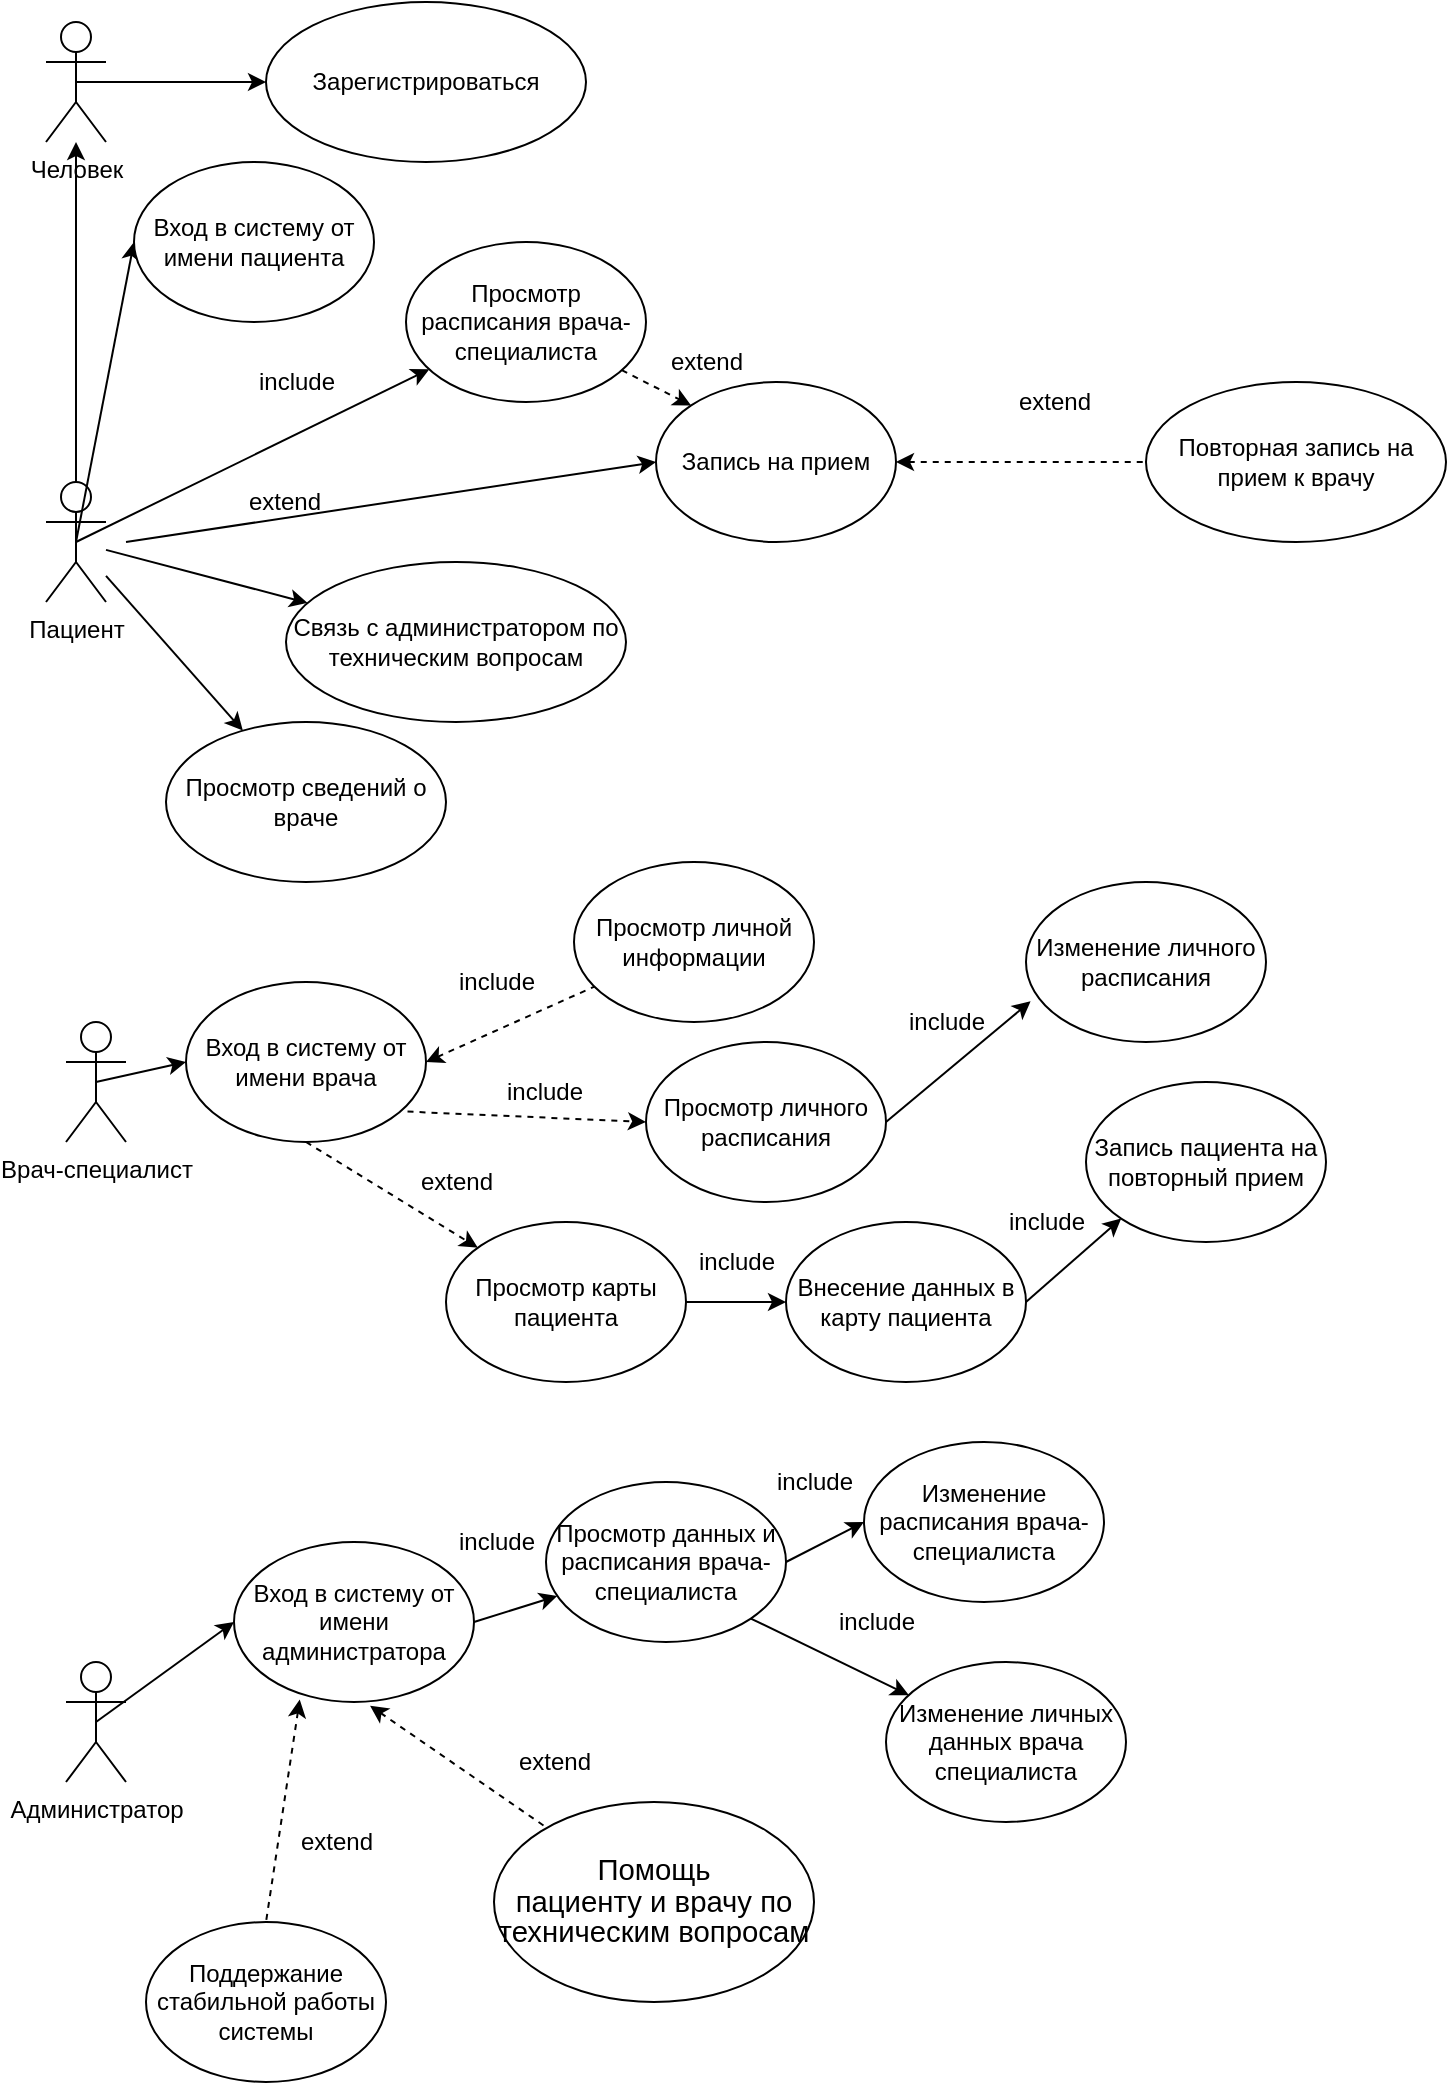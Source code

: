 <mxfile version="13.8.1" type="github">
  <diagram id="kdbvxzHxcspiHncA5dtV" name="Page-1">
    <mxGraphModel dx="748" dy="426" grid="1" gridSize="10" guides="1" tooltips="1" connect="1" arrows="1" fold="1" page="1" pageScale="1" pageWidth="827" pageHeight="1169" math="0" shadow="0">
      <root>
        <mxCell id="0" />
        <mxCell id="1" parent="0" />
        <mxCell id="ZQ9a8AEzVLyqdegR4RIP-1" value="Человек" style="shape=umlActor;verticalLabelPosition=bottom;verticalAlign=top;html=1;outlineConnect=0;" parent="1" vertex="1">
          <mxGeometry x="30" y="40" width="30" height="60" as="geometry" />
        </mxCell>
        <mxCell id="ZQ9a8AEzVLyqdegR4RIP-3" value="" style="endArrow=classic;html=1;exitX=0.5;exitY=0.5;exitDx=0;exitDy=0;exitPerimeter=0;" parent="1" source="ZQ9a8AEzVLyqdegR4RIP-1" target="ZQ9a8AEzVLyqdegR4RIP-4" edge="1">
          <mxGeometry width="50" height="50" relative="1" as="geometry">
            <mxPoint x="390" y="110" as="sourcePoint" />
            <mxPoint x="180" y="70" as="targetPoint" />
          </mxGeometry>
        </mxCell>
        <mxCell id="ZQ9a8AEzVLyqdegR4RIP-4" value="Зарегистрироваться" style="ellipse;whiteSpace=wrap;html=1;" parent="1" vertex="1">
          <mxGeometry x="140" y="30" width="160" height="80" as="geometry" />
        </mxCell>
        <mxCell id="ZQ9a8AEzVLyqdegR4RIP-5" value="Пациент" style="shape=umlActor;verticalLabelPosition=bottom;verticalAlign=top;html=1;outlineConnect=0;" parent="1" vertex="1">
          <mxGeometry x="30" y="270" width="30" height="60" as="geometry" />
        </mxCell>
        <mxCell id="ZQ9a8AEzVLyqdegR4RIP-6" value="" style="endArrow=classic;html=1;exitX=0.5;exitY=0.5;exitDx=0;exitDy=0;exitPerimeter=0;entryX=0;entryY=0.5;entryDx=0;entryDy=0;" parent="1" source="ZQ9a8AEzVLyqdegR4RIP-5" target="ZQ9a8AEzVLyqdegR4RIP-7" edge="1">
          <mxGeometry width="50" height="50" relative="1" as="geometry">
            <mxPoint x="90" y="320" as="sourcePoint" />
            <mxPoint x="250" y="298" as="targetPoint" />
          </mxGeometry>
        </mxCell>
        <mxCell id="ZQ9a8AEzVLyqdegR4RIP-7" value="Вход в систему от имени пациента" style="ellipse;whiteSpace=wrap;html=1;" parent="1" vertex="1">
          <mxGeometry x="74" y="110" width="120" height="80" as="geometry" />
        </mxCell>
        <mxCell id="ZQ9a8AEzVLyqdegR4RIP-10" value="Просмотр расписания врача-специалиста" style="ellipse;whiteSpace=wrap;html=1;" parent="1" vertex="1">
          <mxGeometry x="210" y="150" width="120" height="80" as="geometry" />
        </mxCell>
        <mxCell id="ZQ9a8AEzVLyqdegR4RIP-13" value="Запись на прием" style="ellipse;whiteSpace=wrap;html=1;" parent="1" vertex="1">
          <mxGeometry x="335" y="220" width="120" height="80" as="geometry" />
        </mxCell>
        <mxCell id="ZQ9a8AEzVLyqdegR4RIP-14" value="Просмотр сведений о враче&lt;br&gt;" style="ellipse;whiteSpace=wrap;html=1;" parent="1" vertex="1">
          <mxGeometry x="90" y="390" width="140" height="80" as="geometry" />
        </mxCell>
        <mxCell id="ZQ9a8AEzVLyqdegR4RIP-17" value="Повторная запись на прием к врачу" style="ellipse;whiteSpace=wrap;html=1;" parent="1" vertex="1">
          <mxGeometry x="580" y="220" width="150" height="80" as="geometry" />
        </mxCell>
        <mxCell id="ZQ9a8AEzVLyqdegR4RIP-18" value="Связь с администратором по техническим вопросам" style="ellipse;whiteSpace=wrap;html=1;" parent="1" vertex="1">
          <mxGeometry x="150" y="310" width="170" height="80" as="geometry" />
        </mxCell>
        <mxCell id="ZQ9a8AEzVLyqdegR4RIP-20" value="Врач-специалист" style="shape=umlActor;verticalLabelPosition=bottom;verticalAlign=top;html=1;outlineConnect=0;" parent="1" vertex="1">
          <mxGeometry x="40" y="540" width="30" height="60" as="geometry" />
        </mxCell>
        <mxCell id="ZQ9a8AEzVLyqdegR4RIP-22" value="Вход в систему от имени врача" style="ellipse;whiteSpace=wrap;html=1;" parent="1" vertex="1">
          <mxGeometry x="100" y="520" width="120" height="80" as="geometry" />
        </mxCell>
        <mxCell id="ZQ9a8AEzVLyqdegR4RIP-23" value="" style="endArrow=none;dashed=1;html=1;exitX=1;exitY=0.5;exitDx=0;exitDy=0;endFill=0;startArrow=classic;startFill=1;" parent="1" source="ZQ9a8AEzVLyqdegR4RIP-22" target="ZQ9a8AEzVLyqdegR4RIP-24" edge="1">
          <mxGeometry width="50" height="50" relative="1" as="geometry">
            <mxPoint x="390" y="670" as="sourcePoint" />
            <mxPoint x="370" y="630" as="targetPoint" />
          </mxGeometry>
        </mxCell>
        <mxCell id="ZQ9a8AEzVLyqdegR4RIP-24" value="Просмотр личной информации" style="ellipse;whiteSpace=wrap;html=1;" parent="1" vertex="1">
          <mxGeometry x="294" y="460" width="120" height="80" as="geometry" />
        </mxCell>
        <mxCell id="ZQ9a8AEzVLyqdegR4RIP-26" value="" style="endArrow=classic;dashed=1;html=1;exitX=0.5;exitY=1;exitDx=0;exitDy=0;endFill=1;startArrow=none;startFill=0;" parent="1" source="ZQ9a8AEzVLyqdegR4RIP-22" target="ZQ9a8AEzVLyqdegR4RIP-27" edge="1">
          <mxGeometry width="50" height="50" relative="1" as="geometry">
            <mxPoint x="390" y="750" as="sourcePoint" />
            <mxPoint x="240" y="790" as="targetPoint" />
          </mxGeometry>
        </mxCell>
        <mxCell id="ZQ9a8AEzVLyqdegR4RIP-27" value="Просмотр карты пациента" style="ellipse;whiteSpace=wrap;html=1;" parent="1" vertex="1">
          <mxGeometry x="230" y="640" width="120" height="80" as="geometry" />
        </mxCell>
        <mxCell id="ZQ9a8AEzVLyqdegR4RIP-30" value="Внесение данных в карту пациента" style="ellipse;whiteSpace=wrap;html=1;" parent="1" vertex="1">
          <mxGeometry x="400" y="640" width="120" height="80" as="geometry" />
        </mxCell>
        <mxCell id="ZQ9a8AEzVLyqdegR4RIP-32" value="Просмотр личного расписания" style="ellipse;whiteSpace=wrap;html=1;" parent="1" vertex="1">
          <mxGeometry x="330" y="550" width="120" height="80" as="geometry" />
        </mxCell>
        <mxCell id="ZQ9a8AEzVLyqdegR4RIP-35" value="Изменение личного расписания" style="ellipse;whiteSpace=wrap;html=1;" parent="1" vertex="1">
          <mxGeometry x="520" y="470" width="120" height="80" as="geometry" />
        </mxCell>
        <mxCell id="p5N6be4la8yaBBw_UBMg-2" value="Запись пациента на повторный прием" style="ellipse;whiteSpace=wrap;html=1;" vertex="1" parent="1">
          <mxGeometry x="550" y="570" width="120" height="80" as="geometry" />
        </mxCell>
        <mxCell id="p5N6be4la8yaBBw_UBMg-3" value="Администратор" style="shape=umlActor;verticalLabelPosition=bottom;verticalAlign=top;html=1;outlineConnect=0;" vertex="1" parent="1">
          <mxGeometry x="40" y="860" width="30" height="60" as="geometry" />
        </mxCell>
        <mxCell id="p5N6be4la8yaBBw_UBMg-11" value="Вход в систему от имени администратора" style="ellipse;whiteSpace=wrap;html=1;" vertex="1" parent="1">
          <mxGeometry x="124" y="800" width="120" height="80" as="geometry" />
        </mxCell>
        <mxCell id="p5N6be4la8yaBBw_UBMg-14" value="" style="endArrow=classic;html=1;exitX=0.5;exitY=0.5;exitDx=0;exitDy=0;exitPerimeter=0;entryX=0;entryY=0.5;entryDx=0;entryDy=0;" edge="1" parent="1" source="ZQ9a8AEzVLyqdegR4RIP-20" target="ZQ9a8AEzVLyqdegR4RIP-22">
          <mxGeometry width="50" height="50" relative="1" as="geometry">
            <mxPoint x="370" y="600" as="sourcePoint" />
            <mxPoint x="420" y="550" as="targetPoint" />
          </mxGeometry>
        </mxCell>
        <mxCell id="p5N6be4la8yaBBw_UBMg-15" value="" style="endArrow=classic;html=1;entryX=0;entryY=0.5;entryDx=0;entryDy=0;" edge="1" parent="1" target="ZQ9a8AEzVLyqdegR4RIP-13">
          <mxGeometry width="50" height="50" relative="1" as="geometry">
            <mxPoint x="70" y="300" as="sourcePoint" />
            <mxPoint x="420" y="250" as="targetPoint" />
          </mxGeometry>
        </mxCell>
        <mxCell id="p5N6be4la8yaBBw_UBMg-18" value="" style="endArrow=classic;html=1;entryX=0.019;entryY=0.746;entryDx=0;entryDy=0;entryPerimeter=0;exitX=1;exitY=0.5;exitDx=0;exitDy=0;" edge="1" parent="1" source="ZQ9a8AEzVLyqdegR4RIP-32" target="ZQ9a8AEzVLyqdegR4RIP-35">
          <mxGeometry width="50" height="50" relative="1" as="geometry">
            <mxPoint x="370" y="680" as="sourcePoint" />
            <mxPoint x="420" y="630" as="targetPoint" />
          </mxGeometry>
        </mxCell>
        <mxCell id="p5N6be4la8yaBBw_UBMg-19" value="" style="endArrow=classic;dashed=1;html=1;exitX=0.923;exitY=0.81;exitDx=0;exitDy=0;exitPerimeter=0;entryX=0;entryY=0.5;entryDx=0;entryDy=0;endFill=1;" edge="1" parent="1" source="ZQ9a8AEzVLyqdegR4RIP-22" target="ZQ9a8AEzVLyqdegR4RIP-32">
          <mxGeometry width="50" height="50" relative="1" as="geometry">
            <mxPoint x="370" y="750" as="sourcePoint" />
            <mxPoint x="420" y="700" as="targetPoint" />
          </mxGeometry>
        </mxCell>
        <mxCell id="p5N6be4la8yaBBw_UBMg-20" value="" style="endArrow=classic;html=1;entryX=0;entryY=0.5;entryDx=0;entryDy=0;" edge="1" parent="1" source="ZQ9a8AEzVLyqdegR4RIP-27" target="ZQ9a8AEzVLyqdegR4RIP-30">
          <mxGeometry width="50" height="50" relative="1" as="geometry">
            <mxPoint x="370" y="680" as="sourcePoint" />
            <mxPoint x="420" y="630" as="targetPoint" />
          </mxGeometry>
        </mxCell>
        <mxCell id="p5N6be4la8yaBBw_UBMg-21" value="" style="endArrow=classic;html=1;entryX=0;entryY=1;entryDx=0;entryDy=0;exitX=1;exitY=0.5;exitDx=0;exitDy=0;" edge="1" parent="1" source="ZQ9a8AEzVLyqdegR4RIP-30" target="p5N6be4la8yaBBw_UBMg-2">
          <mxGeometry width="50" height="50" relative="1" as="geometry">
            <mxPoint x="370" y="680" as="sourcePoint" />
            <mxPoint x="420" y="630" as="targetPoint" />
          </mxGeometry>
        </mxCell>
        <mxCell id="p5N6be4la8yaBBw_UBMg-23" value="" style="endArrow=classic;html=1;exitX=0.5;exitY=0.5;exitDx=0;exitDy=0;exitPerimeter=0;entryX=0;entryY=0.5;entryDx=0;entryDy=0;" edge="1" parent="1" source="p5N6be4la8yaBBw_UBMg-3" target="p5N6be4la8yaBBw_UBMg-11">
          <mxGeometry width="50" height="50" relative="1" as="geometry">
            <mxPoint x="370" y="910" as="sourcePoint" />
            <mxPoint x="420" y="860" as="targetPoint" />
          </mxGeometry>
        </mxCell>
        <mxCell id="p5N6be4la8yaBBw_UBMg-24" value="" style="endArrow=classic;html=1;exitX=1;exitY=0.5;exitDx=0;exitDy=0;" edge="1" parent="1" source="p5N6be4la8yaBBw_UBMg-11" target="p5N6be4la8yaBBw_UBMg-25">
          <mxGeometry width="50" height="50" relative="1" as="geometry">
            <mxPoint x="370" y="910" as="sourcePoint" />
            <mxPoint x="380" y="800" as="targetPoint" />
          </mxGeometry>
        </mxCell>
        <mxCell id="p5N6be4la8yaBBw_UBMg-25" value="Просмотр данных и расписания врача-специалиста" style="ellipse;whiteSpace=wrap;html=1;" vertex="1" parent="1">
          <mxGeometry x="280" y="770" width="120" height="80" as="geometry" />
        </mxCell>
        <mxCell id="p5N6be4la8yaBBw_UBMg-26" value="" style="endArrow=classic;html=1;exitX=1;exitY=0.5;exitDx=0;exitDy=0;entryX=0;entryY=0.5;entryDx=0;entryDy=0;" edge="1" parent="1" source="p5N6be4la8yaBBw_UBMg-25" target="p5N6be4la8yaBBw_UBMg-28">
          <mxGeometry width="50" height="50" relative="1" as="geometry">
            <mxPoint x="370" y="890" as="sourcePoint" />
            <mxPoint x="510" y="800" as="targetPoint" />
          </mxGeometry>
        </mxCell>
        <mxCell id="p5N6be4la8yaBBw_UBMg-28" value="Изменение расписания врача-специалиста" style="ellipse;whiteSpace=wrap;html=1;" vertex="1" parent="1">
          <mxGeometry x="439" y="750" width="120" height="80" as="geometry" />
        </mxCell>
        <mxCell id="p5N6be4la8yaBBw_UBMg-30" value="" style="endArrow=none;dashed=1;html=1;exitX=0.567;exitY=1.023;exitDx=0;exitDy=0;exitPerimeter=0;startArrow=classic;startFill=1;" edge="1" parent="1" source="p5N6be4la8yaBBw_UBMg-11" target="p5N6be4la8yaBBw_UBMg-31">
          <mxGeometry width="50" height="50" relative="1" as="geometry">
            <mxPoint x="370" y="890" as="sourcePoint" />
            <mxPoint x="280" y="950" as="targetPoint" />
          </mxGeometry>
        </mxCell>
        <mxCell id="p5N6be4la8yaBBw_UBMg-31" value="&lt;span style=&quot;font-size: 11.0pt ; line-height: 107% ; font-family: &amp;#34;calibri&amp;#34; , sans-serif&quot;&gt;Помощь&lt;br&gt;пациенту и врачу по техническим вопросам&lt;/span&gt;" style="ellipse;whiteSpace=wrap;html=1;" vertex="1" parent="1">
          <mxGeometry x="254" y="930" width="160" height="100" as="geometry" />
        </mxCell>
        <mxCell id="p5N6be4la8yaBBw_UBMg-32" value="Изменение личных данных врача специалиста" style="ellipse;whiteSpace=wrap;html=1;" vertex="1" parent="1">
          <mxGeometry x="450" y="860" width="120" height="80" as="geometry" />
        </mxCell>
        <mxCell id="p5N6be4la8yaBBw_UBMg-33" value="" style="endArrow=classic;html=1;exitX=1;exitY=1;exitDx=0;exitDy=0;" edge="1" parent="1" source="p5N6be4la8yaBBw_UBMg-25" target="p5N6be4la8yaBBw_UBMg-32">
          <mxGeometry width="50" height="50" relative="1" as="geometry">
            <mxPoint x="370" y="880" as="sourcePoint" />
            <mxPoint x="420" y="830" as="targetPoint" />
          </mxGeometry>
        </mxCell>
        <mxCell id="p5N6be4la8yaBBw_UBMg-35" value="" style="endArrow=none;dashed=1;html=1;exitX=0.274;exitY=0.985;exitDx=0;exitDy=0;exitPerimeter=0;startArrow=classic;startFill=1;entryX=0.5;entryY=0;entryDx=0;entryDy=0;" edge="1" parent="1" source="p5N6be4la8yaBBw_UBMg-11" target="p5N6be4la8yaBBw_UBMg-36">
          <mxGeometry width="50" height="50" relative="1" as="geometry">
            <mxPoint x="370" y="940" as="sourcePoint" />
            <mxPoint x="157" y="980" as="targetPoint" />
          </mxGeometry>
        </mxCell>
        <mxCell id="p5N6be4la8yaBBw_UBMg-36" value="Поддержание стабильной работы системы" style="ellipse;whiteSpace=wrap;html=1;" vertex="1" parent="1">
          <mxGeometry x="80" y="990" width="120" height="80" as="geometry" />
        </mxCell>
        <mxCell id="p5N6be4la8yaBBw_UBMg-38" value="" style="endArrow=none;html=1;entryX=0.5;entryY=0;entryDx=0;entryDy=0;entryPerimeter=0;startArrow=classic;startFill=1;endFill=0;" edge="1" parent="1" source="ZQ9a8AEzVLyqdegR4RIP-1" target="ZQ9a8AEzVLyqdegR4RIP-5">
          <mxGeometry width="50" height="50" relative="1" as="geometry">
            <mxPoint x="370" y="400" as="sourcePoint" />
            <mxPoint x="420" y="350" as="targetPoint" />
          </mxGeometry>
        </mxCell>
        <mxCell id="p5N6be4la8yaBBw_UBMg-41" value="include" style="text;html=1;resizable=0;autosize=1;align=center;verticalAlign=middle;points=[];fillColor=none;strokeColor=none;rounded=0;" vertex="1" parent="1">
          <mxGeometry x="130" y="210" width="50" height="20" as="geometry" />
        </mxCell>
        <mxCell id="p5N6be4la8yaBBw_UBMg-42" value="extend" style="text;html=1;resizable=0;autosize=1;align=center;verticalAlign=middle;points=[];fillColor=none;strokeColor=none;rounded=0;" vertex="1" parent="1">
          <mxGeometry x="335" y="200" width="50" height="20" as="geometry" />
        </mxCell>
        <mxCell id="p5N6be4la8yaBBw_UBMg-43" value="extend" style="text;html=1;resizable=0;autosize=1;align=center;verticalAlign=middle;points=[];fillColor=none;strokeColor=none;rounded=0;" vertex="1" parent="1">
          <mxGeometry x="124" y="270" width="50" height="20" as="geometry" />
        </mxCell>
        <mxCell id="p5N6be4la8yaBBw_UBMg-44" value="extend" style="text;html=1;resizable=0;autosize=1;align=center;verticalAlign=middle;points=[];fillColor=none;strokeColor=none;rounded=0;" vertex="1" parent="1">
          <mxGeometry x="210" y="610" width="50" height="20" as="geometry" />
        </mxCell>
        <mxCell id="p5N6be4la8yaBBw_UBMg-45" value="include" style="text;html=1;resizable=0;autosize=1;align=center;verticalAlign=middle;points=[];fillColor=none;strokeColor=none;rounded=0;" vertex="1" parent="1">
          <mxGeometry x="455" y="530" width="50" height="20" as="geometry" />
        </mxCell>
        <mxCell id="p5N6be4la8yaBBw_UBMg-49" value="include" style="text;html=1;resizable=0;autosize=1;align=center;verticalAlign=middle;points=[];fillColor=none;strokeColor=none;rounded=0;" vertex="1" parent="1">
          <mxGeometry x="505" y="630" width="50" height="20" as="geometry" />
        </mxCell>
        <mxCell id="p5N6be4la8yaBBw_UBMg-50" value="include" style="text;html=1;resizable=0;autosize=1;align=center;verticalAlign=middle;points=[];fillColor=none;strokeColor=none;rounded=0;" vertex="1" parent="1">
          <mxGeometry x="350" y="650" width="50" height="20" as="geometry" />
        </mxCell>
        <mxCell id="p5N6be4la8yaBBw_UBMg-51" value="extend" style="text;html=1;resizable=0;autosize=1;align=center;verticalAlign=middle;points=[];fillColor=none;strokeColor=none;rounded=0;" vertex="1" parent="1">
          <mxGeometry x="259" y="900" width="50" height="20" as="geometry" />
        </mxCell>
        <mxCell id="p5N6be4la8yaBBw_UBMg-52" value="extend" style="text;html=1;resizable=0;autosize=1;align=center;verticalAlign=middle;points=[];fillColor=none;strokeColor=none;rounded=0;" vertex="1" parent="1">
          <mxGeometry x="150" y="940" width="50" height="20" as="geometry" />
        </mxCell>
        <mxCell id="p5N6be4la8yaBBw_UBMg-53" value="include" style="text;html=1;resizable=0;autosize=1;align=center;verticalAlign=middle;points=[];fillColor=none;strokeColor=none;rounded=0;" vertex="1" parent="1">
          <mxGeometry x="389" y="760" width="50" height="20" as="geometry" />
        </mxCell>
        <mxCell id="p5N6be4la8yaBBw_UBMg-54" value="include" style="text;html=1;resizable=0;autosize=1;align=center;verticalAlign=middle;points=[];fillColor=none;strokeColor=none;rounded=0;" vertex="1" parent="1">
          <mxGeometry x="420" y="830" width="50" height="20" as="geometry" />
        </mxCell>
        <mxCell id="p5N6be4la8yaBBw_UBMg-55" value="include" style="text;html=1;resizable=0;autosize=1;align=center;verticalAlign=middle;points=[];fillColor=none;strokeColor=none;rounded=0;" vertex="1" parent="1">
          <mxGeometry x="230" y="790" width="50" height="20" as="geometry" />
        </mxCell>
        <mxCell id="p5N6be4la8yaBBw_UBMg-56" value="include" style="text;html=1;resizable=0;autosize=1;align=center;verticalAlign=middle;points=[];fillColor=none;strokeColor=none;rounded=0;" vertex="1" parent="1">
          <mxGeometry x="230" y="510" width="50" height="20" as="geometry" />
        </mxCell>
        <mxCell id="p5N6be4la8yaBBw_UBMg-57" value="include" style="text;html=1;resizable=0;autosize=1;align=center;verticalAlign=middle;points=[];fillColor=none;strokeColor=none;rounded=0;" vertex="1" parent="1">
          <mxGeometry x="254" y="565" width="50" height="20" as="geometry" />
        </mxCell>
        <mxCell id="p5N6be4la8yaBBw_UBMg-61" value="" style="endArrow=classic;html=1;exitX=0.5;exitY=0.5;exitDx=0;exitDy=0;exitPerimeter=0;" edge="1" parent="1" source="ZQ9a8AEzVLyqdegR4RIP-5" target="ZQ9a8AEzVLyqdegR4RIP-10">
          <mxGeometry width="50" height="50" relative="1" as="geometry">
            <mxPoint x="370" y="320" as="sourcePoint" />
            <mxPoint x="420" y="270" as="targetPoint" />
          </mxGeometry>
        </mxCell>
        <mxCell id="p5N6be4la8yaBBw_UBMg-62" value="" style="endArrow=classic;dashed=1;html=1;entryX=0;entryY=0;entryDx=0;entryDy=0;endFill=1;" edge="1" parent="1" source="ZQ9a8AEzVLyqdegR4RIP-10" target="ZQ9a8AEzVLyqdegR4RIP-13">
          <mxGeometry width="50" height="50" relative="1" as="geometry">
            <mxPoint x="370" y="320" as="sourcePoint" />
            <mxPoint x="420" y="270" as="targetPoint" />
          </mxGeometry>
        </mxCell>
        <mxCell id="p5N6be4la8yaBBw_UBMg-63" value="" style="endArrow=none;dashed=1;html=1;entryX=0;entryY=0.5;entryDx=0;entryDy=0;exitX=1;exitY=0.5;exitDx=0;exitDy=0;endFill=0;startArrow=classic;startFill=1;" edge="1" parent="1" source="ZQ9a8AEzVLyqdegR4RIP-13" target="ZQ9a8AEzVLyqdegR4RIP-17">
          <mxGeometry width="50" height="50" relative="1" as="geometry">
            <mxPoint x="370" y="320" as="sourcePoint" />
            <mxPoint x="420" y="270" as="targetPoint" />
          </mxGeometry>
        </mxCell>
        <mxCell id="p5N6be4la8yaBBw_UBMg-64" value="extend" style="text;html=1;resizable=0;autosize=1;align=center;verticalAlign=middle;points=[];fillColor=none;strokeColor=none;rounded=0;" vertex="1" parent="1">
          <mxGeometry x="509" y="220" width="50" height="20" as="geometry" />
        </mxCell>
        <mxCell id="p5N6be4la8yaBBw_UBMg-66" value="" style="endArrow=none;html=1;endFill=0;startArrow=classic;startFill=1;" edge="1" parent="1" source="ZQ9a8AEzVLyqdegR4RIP-14" target="ZQ9a8AEzVLyqdegR4RIP-5">
          <mxGeometry width="50" height="50" relative="1" as="geometry">
            <mxPoint x="370" y="320" as="sourcePoint" />
            <mxPoint x="420" y="270" as="targetPoint" />
          </mxGeometry>
        </mxCell>
        <mxCell id="p5N6be4la8yaBBw_UBMg-67" value="" style="endArrow=classic;html=1;" edge="1" parent="1" source="ZQ9a8AEzVLyqdegR4RIP-5" target="ZQ9a8AEzVLyqdegR4RIP-18">
          <mxGeometry width="50" height="50" relative="1" as="geometry">
            <mxPoint x="370" y="320" as="sourcePoint" />
            <mxPoint x="420" y="270" as="targetPoint" />
          </mxGeometry>
        </mxCell>
      </root>
    </mxGraphModel>
  </diagram>
</mxfile>
